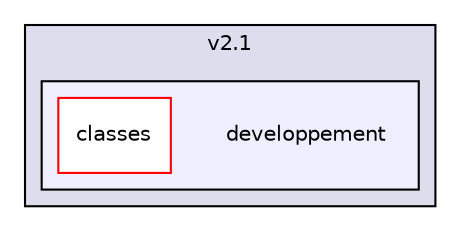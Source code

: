 digraph G {
  compound=true
  node [ fontsize=10, fontname="Helvetica"];
  edge [ labelfontsize=9, labelfontname="Helvetica"];
  subgraph clusterdir_cbc04bf7ecbcbb46204fb5d24eac53e9 {
    graph [ bgcolor="#ddddee", pencolor="black", label="v2.1" fontname="Helvetica", fontsize=10, URL="dir_cbc04bf7ecbcbb46204fb5d24eac53e9.html"]
  subgraph clusterdir_79160ac2be1371ee06b458419656a7c8 {
    graph [ bgcolor="#eeeeff", pencolor="black", label="" URL="dir_79160ac2be1371ee06b458419656a7c8.html"];
    dir_79160ac2be1371ee06b458419656a7c8 [shape=plaintext label="developpement"];
    dir_e91ae33d84bf7b9c8b7506bae7bb7a90 [shape=box label="classes" color="red" fillcolor="white" style="filled" URL="dir_e91ae33d84bf7b9c8b7506bae7bb7a90.html"];
  }
  }
}
